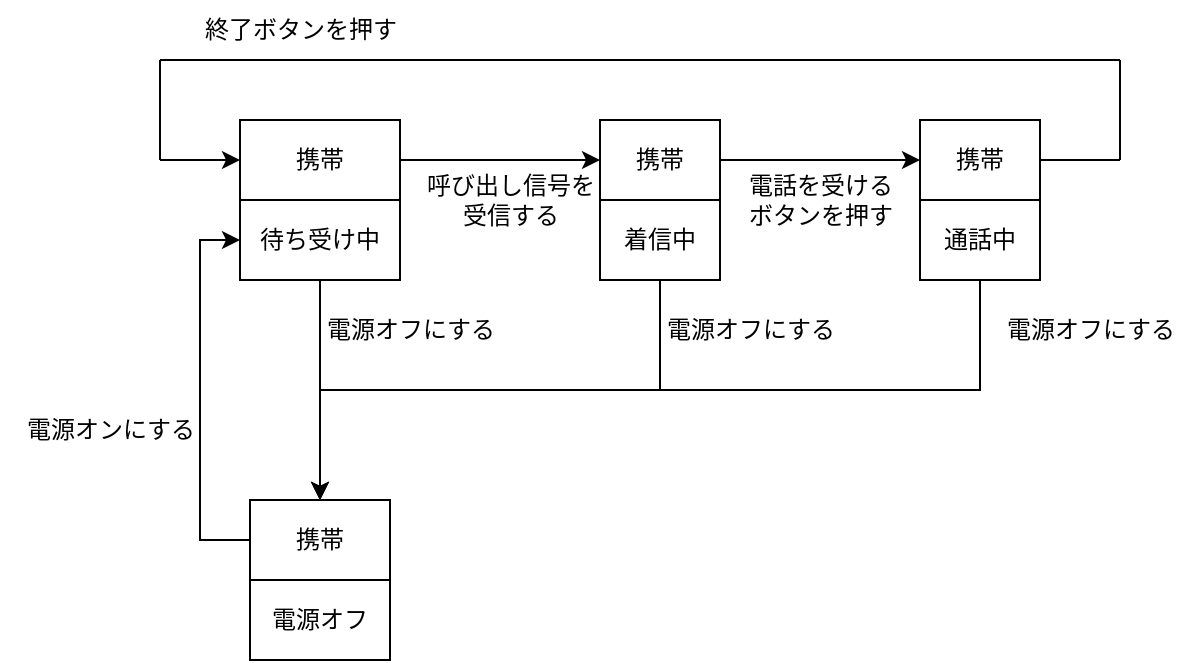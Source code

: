 <mxfile version="24.6.4" type="device">
  <diagram name="ページ1" id="CPGFLDDi_tqcv5clr_pL">
    <mxGraphModel dx="880" dy="468" grid="1" gridSize="10" guides="1" tooltips="1" connect="1" arrows="1" fold="1" page="1" pageScale="1" pageWidth="827" pageHeight="1169" math="0" shadow="0">
      <root>
        <mxCell id="0" />
        <mxCell id="1" parent="0" />
        <mxCell id="aaldi4xjflPsFuzSinDj-2" value="" style="shape=table;startSize=0;container=1;collapsible=0;childLayout=tableLayout;" parent="1" vertex="1">
          <mxGeometry x="190" y="120" width="80" height="80" as="geometry" />
        </mxCell>
        <mxCell id="aaldi4xjflPsFuzSinDj-3" value="" style="shape=tableRow;horizontal=0;startSize=0;swimlaneHead=0;swimlaneBody=0;strokeColor=inherit;top=0;left=0;bottom=0;right=0;collapsible=0;dropTarget=0;fillColor=none;points=[[0,0.5],[1,0.5]];portConstraint=eastwest;" parent="aaldi4xjflPsFuzSinDj-2" vertex="1">
          <mxGeometry width="80" height="40" as="geometry" />
        </mxCell>
        <mxCell id="aaldi4xjflPsFuzSinDj-4" value="携帯" style="shape=partialRectangle;html=1;whiteSpace=wrap;connectable=0;strokeColor=inherit;overflow=hidden;fillColor=none;top=0;left=0;bottom=0;right=0;pointerEvents=1;" parent="aaldi4xjflPsFuzSinDj-3" vertex="1">
          <mxGeometry width="80" height="40" as="geometry">
            <mxRectangle width="80" height="40" as="alternateBounds" />
          </mxGeometry>
        </mxCell>
        <mxCell id="aaldi4xjflPsFuzSinDj-5" value="" style="shape=tableRow;horizontal=0;startSize=0;swimlaneHead=0;swimlaneBody=0;strokeColor=inherit;top=0;left=0;bottom=0;right=0;collapsible=0;dropTarget=0;fillColor=none;points=[[0,0.5],[1,0.5]];portConstraint=eastwest;" parent="aaldi4xjflPsFuzSinDj-2" vertex="1">
          <mxGeometry y="40" width="80" height="40" as="geometry" />
        </mxCell>
        <mxCell id="aaldi4xjflPsFuzSinDj-6" value="待ち受け中" style="shape=partialRectangle;html=1;whiteSpace=wrap;connectable=0;strokeColor=inherit;overflow=hidden;fillColor=none;top=0;left=0;bottom=0;right=0;pointerEvents=1;" parent="aaldi4xjflPsFuzSinDj-5" vertex="1">
          <mxGeometry width="80" height="40" as="geometry">
            <mxRectangle width="80" height="40" as="alternateBounds" />
          </mxGeometry>
        </mxCell>
        <mxCell id="aaldi4xjflPsFuzSinDj-7" value="" style="shape=table;startSize=0;container=1;collapsible=0;childLayout=tableLayout;" parent="1" vertex="1">
          <mxGeometry x="370" y="120" width="60" height="80" as="geometry" />
        </mxCell>
        <mxCell id="aaldi4xjflPsFuzSinDj-8" value="" style="shape=tableRow;horizontal=0;startSize=0;swimlaneHead=0;swimlaneBody=0;strokeColor=inherit;top=0;left=0;bottom=0;right=0;collapsible=0;dropTarget=0;fillColor=none;points=[[0,0.5],[1,0.5]];portConstraint=eastwest;" parent="aaldi4xjflPsFuzSinDj-7" vertex="1">
          <mxGeometry width="60" height="40" as="geometry" />
        </mxCell>
        <mxCell id="aaldi4xjflPsFuzSinDj-9" value="携帯" style="shape=partialRectangle;html=1;whiteSpace=wrap;connectable=0;strokeColor=inherit;overflow=hidden;fillColor=none;top=0;left=0;bottom=0;right=0;pointerEvents=1;" parent="aaldi4xjflPsFuzSinDj-8" vertex="1">
          <mxGeometry width="60" height="40" as="geometry">
            <mxRectangle width="60" height="40" as="alternateBounds" />
          </mxGeometry>
        </mxCell>
        <mxCell id="aaldi4xjflPsFuzSinDj-10" value="" style="shape=tableRow;horizontal=0;startSize=0;swimlaneHead=0;swimlaneBody=0;strokeColor=inherit;top=0;left=0;bottom=0;right=0;collapsible=0;dropTarget=0;fillColor=none;points=[[0,0.5],[1,0.5]];portConstraint=eastwest;" parent="aaldi4xjflPsFuzSinDj-7" vertex="1">
          <mxGeometry y="40" width="60" height="40" as="geometry" />
        </mxCell>
        <mxCell id="aaldi4xjflPsFuzSinDj-11" value="着信中" style="shape=partialRectangle;html=1;whiteSpace=wrap;connectable=0;strokeColor=inherit;overflow=hidden;fillColor=none;top=0;left=0;bottom=0;right=0;pointerEvents=1;" parent="aaldi4xjflPsFuzSinDj-10" vertex="1">
          <mxGeometry width="60" height="40" as="geometry">
            <mxRectangle width="60" height="40" as="alternateBounds" />
          </mxGeometry>
        </mxCell>
        <mxCell id="aaldi4xjflPsFuzSinDj-12" value="" style="shape=table;startSize=0;container=1;collapsible=0;childLayout=tableLayout;" parent="1" vertex="1">
          <mxGeometry x="530" y="120" width="60" height="80" as="geometry" />
        </mxCell>
        <mxCell id="aaldi4xjflPsFuzSinDj-13" value="" style="shape=tableRow;horizontal=0;startSize=0;swimlaneHead=0;swimlaneBody=0;strokeColor=inherit;top=0;left=0;bottom=0;right=0;collapsible=0;dropTarget=0;fillColor=none;points=[[0,0.5],[1,0.5]];portConstraint=eastwest;" parent="aaldi4xjflPsFuzSinDj-12" vertex="1">
          <mxGeometry width="60" height="40" as="geometry" />
        </mxCell>
        <mxCell id="aaldi4xjflPsFuzSinDj-14" value="携帯" style="shape=partialRectangle;html=1;whiteSpace=wrap;connectable=0;strokeColor=inherit;overflow=hidden;fillColor=none;top=0;left=0;bottom=0;right=0;pointerEvents=1;" parent="aaldi4xjflPsFuzSinDj-13" vertex="1">
          <mxGeometry width="60" height="40" as="geometry">
            <mxRectangle width="60" height="40" as="alternateBounds" />
          </mxGeometry>
        </mxCell>
        <mxCell id="aaldi4xjflPsFuzSinDj-15" value="" style="shape=tableRow;horizontal=0;startSize=0;swimlaneHead=0;swimlaneBody=0;strokeColor=inherit;top=0;left=0;bottom=0;right=0;collapsible=0;dropTarget=0;fillColor=none;points=[[0,0.5],[1,0.5]];portConstraint=eastwest;" parent="aaldi4xjflPsFuzSinDj-12" vertex="1">
          <mxGeometry y="40" width="60" height="40" as="geometry" />
        </mxCell>
        <mxCell id="aaldi4xjflPsFuzSinDj-16" value="通話中" style="shape=partialRectangle;html=1;whiteSpace=wrap;connectable=0;strokeColor=inherit;overflow=hidden;fillColor=none;top=0;left=0;bottom=0;right=0;pointerEvents=1;" parent="aaldi4xjflPsFuzSinDj-15" vertex="1">
          <mxGeometry width="60" height="40" as="geometry">
            <mxRectangle width="60" height="40" as="alternateBounds" />
          </mxGeometry>
        </mxCell>
        <mxCell id="aaldi4xjflPsFuzSinDj-17" value="" style="shape=table;startSize=0;container=1;collapsible=0;childLayout=tableLayout;" parent="1" vertex="1">
          <mxGeometry x="195" y="310" width="70" height="80" as="geometry" />
        </mxCell>
        <mxCell id="aaldi4xjflPsFuzSinDj-18" value="" style="shape=tableRow;horizontal=0;startSize=0;swimlaneHead=0;swimlaneBody=0;strokeColor=inherit;top=0;left=0;bottom=0;right=0;collapsible=0;dropTarget=0;fillColor=none;points=[[0,0.5],[1,0.5]];portConstraint=eastwest;" parent="aaldi4xjflPsFuzSinDj-17" vertex="1">
          <mxGeometry width="70" height="40" as="geometry" />
        </mxCell>
        <mxCell id="aaldi4xjflPsFuzSinDj-19" value="携帯" style="shape=partialRectangle;html=1;whiteSpace=wrap;connectable=0;strokeColor=inherit;overflow=hidden;fillColor=none;top=0;left=0;bottom=0;right=0;pointerEvents=1;" parent="aaldi4xjflPsFuzSinDj-18" vertex="1">
          <mxGeometry width="70" height="40" as="geometry">
            <mxRectangle width="70" height="40" as="alternateBounds" />
          </mxGeometry>
        </mxCell>
        <mxCell id="aaldi4xjflPsFuzSinDj-20" value="" style="shape=tableRow;horizontal=0;startSize=0;swimlaneHead=0;swimlaneBody=0;strokeColor=inherit;top=0;left=0;bottom=0;right=0;collapsible=0;dropTarget=0;fillColor=none;points=[[0,0.5],[1,0.5]];portConstraint=eastwest;" parent="aaldi4xjflPsFuzSinDj-17" vertex="1">
          <mxGeometry y="40" width="70" height="40" as="geometry" />
        </mxCell>
        <mxCell id="aaldi4xjflPsFuzSinDj-21" value="電源オフ" style="shape=partialRectangle;html=1;whiteSpace=wrap;connectable=0;strokeColor=inherit;overflow=hidden;fillColor=none;top=0;left=0;bottom=0;right=0;pointerEvents=1;" parent="aaldi4xjflPsFuzSinDj-20" vertex="1">
          <mxGeometry width="70" height="40" as="geometry">
            <mxRectangle width="70" height="40" as="alternateBounds" />
          </mxGeometry>
        </mxCell>
        <mxCell id="aaldi4xjflPsFuzSinDj-22" style="edgeStyle=orthogonalEdgeStyle;rounded=0;orthogonalLoop=1;jettySize=auto;html=1;exitX=1;exitY=0.5;exitDx=0;exitDy=0;" parent="1" source="aaldi4xjflPsFuzSinDj-3" target="aaldi4xjflPsFuzSinDj-8" edge="1">
          <mxGeometry relative="1" as="geometry" />
        </mxCell>
        <mxCell id="aaldi4xjflPsFuzSinDj-23" style="edgeStyle=orthogonalEdgeStyle;rounded=0;orthogonalLoop=1;jettySize=auto;html=1;exitX=1;exitY=0.5;exitDx=0;exitDy=0;entryX=0;entryY=0.5;entryDx=0;entryDy=0;" parent="1" source="aaldi4xjflPsFuzSinDj-8" target="aaldi4xjflPsFuzSinDj-13" edge="1">
          <mxGeometry relative="1" as="geometry" />
        </mxCell>
        <mxCell id="aaldi4xjflPsFuzSinDj-27" value="" style="endArrow=none;html=1;rounded=0;exitX=1;exitY=0.5;exitDx=0;exitDy=0;" parent="1" source="aaldi4xjflPsFuzSinDj-13" edge="1">
          <mxGeometry width="50" height="50" relative="1" as="geometry">
            <mxPoint x="610" y="160" as="sourcePoint" />
            <mxPoint x="630" y="140" as="targetPoint" />
          </mxGeometry>
        </mxCell>
        <mxCell id="aaldi4xjflPsFuzSinDj-28" value="" style="endArrow=none;html=1;rounded=0;" parent="1" edge="1">
          <mxGeometry width="50" height="50" relative="1" as="geometry">
            <mxPoint x="630" y="140" as="sourcePoint" />
            <mxPoint x="630" y="90" as="targetPoint" />
          </mxGeometry>
        </mxCell>
        <mxCell id="aaldi4xjflPsFuzSinDj-29" value="" style="endArrow=none;html=1;rounded=0;" parent="1" edge="1">
          <mxGeometry width="50" height="50" relative="1" as="geometry">
            <mxPoint x="150" y="90" as="sourcePoint" />
            <mxPoint x="630" y="90" as="targetPoint" />
          </mxGeometry>
        </mxCell>
        <mxCell id="aaldi4xjflPsFuzSinDj-30" value="" style="endArrow=none;html=1;rounded=0;" parent="1" edge="1">
          <mxGeometry width="50" height="50" relative="1" as="geometry">
            <mxPoint x="150" y="140" as="sourcePoint" />
            <mxPoint x="150" y="90" as="targetPoint" />
          </mxGeometry>
        </mxCell>
        <mxCell id="aaldi4xjflPsFuzSinDj-31" value="" style="endArrow=classic;html=1;rounded=0;entryX=0;entryY=0.5;entryDx=0;entryDy=0;" parent="1" target="aaldi4xjflPsFuzSinDj-3" edge="1">
          <mxGeometry width="50" height="50" relative="1" as="geometry">
            <mxPoint x="150" y="140" as="sourcePoint" />
            <mxPoint x="200" y="90" as="targetPoint" />
          </mxGeometry>
        </mxCell>
        <mxCell id="aaldi4xjflPsFuzSinDj-32" value="呼び出し信号を&lt;div&gt;受信する&lt;/div&gt;" style="text;html=1;align=center;verticalAlign=middle;resizable=0;points=[];autosize=1;strokeColor=none;fillColor=none;" parent="1" vertex="1">
          <mxGeometry x="270" y="140" width="110" height="40" as="geometry" />
        </mxCell>
        <mxCell id="aaldi4xjflPsFuzSinDj-33" value="電話を受ける&lt;div&gt;ボタンを押す&lt;/div&gt;" style="text;html=1;align=center;verticalAlign=middle;resizable=0;points=[];autosize=1;strokeColor=none;fillColor=none;" parent="1" vertex="1">
          <mxGeometry x="430" y="140" width="100" height="40" as="geometry" />
        </mxCell>
        <mxCell id="aaldi4xjflPsFuzSinDj-34" value="終了ボタンを押す" style="text;html=1;align=center;verticalAlign=middle;resizable=0;points=[];autosize=1;strokeColor=none;fillColor=none;" parent="1" vertex="1">
          <mxGeometry x="160" y="60" width="120" height="30" as="geometry" />
        </mxCell>
        <mxCell id="aaldi4xjflPsFuzSinDj-37" value="電源オンにする" style="text;html=1;align=center;verticalAlign=middle;resizable=0;points=[];autosize=1;strokeColor=none;fillColor=none;" parent="1" vertex="1">
          <mxGeometry x="70" y="260" width="110" height="30" as="geometry" />
        </mxCell>
        <mxCell id="aaldi4xjflPsFuzSinDj-38" value="電源オフにする" style="text;html=1;align=center;verticalAlign=middle;resizable=0;points=[];autosize=1;strokeColor=none;fillColor=none;" parent="1" vertex="1">
          <mxGeometry x="220" y="210" width="110" height="30" as="geometry" />
        </mxCell>
        <mxCell id="zG0byHUbI2VxK094XMSf-3" style="edgeStyle=orthogonalEdgeStyle;rounded=0;orthogonalLoop=1;jettySize=auto;html=1;exitX=0;exitY=0.5;exitDx=0;exitDy=0;entryX=0;entryY=0.5;entryDx=0;entryDy=0;" parent="1" source="aaldi4xjflPsFuzSinDj-18" target="aaldi4xjflPsFuzSinDj-5" edge="1">
          <mxGeometry relative="1" as="geometry" />
        </mxCell>
        <mxCell id="ni6Gh9n1RH3xyXN-LPh6-3" style="edgeStyle=elbowEdgeStyle;rounded=0;orthogonalLoop=1;jettySize=auto;html=1;elbow=vertical;" edge="1" parent="1" source="aaldi4xjflPsFuzSinDj-15" target="aaldi4xjflPsFuzSinDj-18">
          <mxGeometry relative="1" as="geometry" />
        </mxCell>
        <mxCell id="ni6Gh9n1RH3xyXN-LPh6-5" value="" style="endArrow=classic;html=1;rounded=0;edgeStyle=elbowEdgeStyle;elbow=vertical;" edge="1" parent="1" source="aaldi4xjflPsFuzSinDj-10" target="aaldi4xjflPsFuzSinDj-18">
          <mxGeometry width="50" height="50" relative="1" as="geometry">
            <mxPoint x="400" y="270" as="sourcePoint" />
            <mxPoint x="450" y="220" as="targetPoint" />
          </mxGeometry>
        </mxCell>
        <mxCell id="ni6Gh9n1RH3xyXN-LPh6-8" value="" style="endArrow=classic;html=1;rounded=0;" edge="1" parent="1" source="aaldi4xjflPsFuzSinDj-5">
          <mxGeometry width="50" height="50" relative="1" as="geometry">
            <mxPoint x="180" y="360" as="sourcePoint" />
            <mxPoint x="230" y="310" as="targetPoint" />
          </mxGeometry>
        </mxCell>
        <mxCell id="ni6Gh9n1RH3xyXN-LPh6-9" value="&lt;span style=&quot;color: rgba(0, 0, 0, 0); font-family: monospace; font-size: 0px; text-align: start;&quot;&gt;%3CmxGraphModel%3E%3Croot%3E%3CmxCell%20id%3D%220%22%2F%3E%3CmxCell%20id%3D%221%22%20parent%3D%220%22%2F%3E%3CmxCell%20id%3D%222%22%20value%3D%22%E9%9B%BB%E6%BA%90%E3%82%AA%E3%83%95%E3%81%AB%E3%81%99%E3%82%8B%22%20style%3D%22text%3Bhtml%3D1%3Balign%3Dcenter%3BverticalAlign%3Dmiddle%3Bresizable%3D0%3Bpoints%3D%5B%5D%3Bautosize%3D1%3BstrokeColor%3Dnone%3BfillColor%3Dnone%3B%22%20vertex%3D%221%22%20parent%3D%221%22%3E%3CmxGeometry%20x%3D%22560%22%20y%3D%22210%22%20width%3D%22110%22%20height%3D%2230%22%20as%3D%22geometry%22%2F%3E%3C%2FmxCell%3E%3C%2Froot%3E%3C%2FmxGraphModel%3E&lt;/span&gt;" style="text;html=1;align=center;verticalAlign=middle;resizable=0;points=[];autosize=1;strokeColor=none;fillColor=none;" vertex="1" parent="1">
          <mxGeometry x="430" y="318" width="20" height="30" as="geometry" />
        </mxCell>
        <mxCell id="ni6Gh9n1RH3xyXN-LPh6-10" value="電源オフにする" style="text;html=1;align=center;verticalAlign=middle;resizable=0;points=[];autosize=1;strokeColor=none;fillColor=none;" vertex="1" parent="1">
          <mxGeometry x="390" y="210" width="110" height="30" as="geometry" />
        </mxCell>
        <mxCell id="ni6Gh9n1RH3xyXN-LPh6-11" value="電源オフにする" style="text;html=1;align=center;verticalAlign=middle;resizable=0;points=[];autosize=1;strokeColor=none;fillColor=none;" vertex="1" parent="1">
          <mxGeometry x="560" y="210" width="110" height="30" as="geometry" />
        </mxCell>
      </root>
    </mxGraphModel>
  </diagram>
</mxfile>
